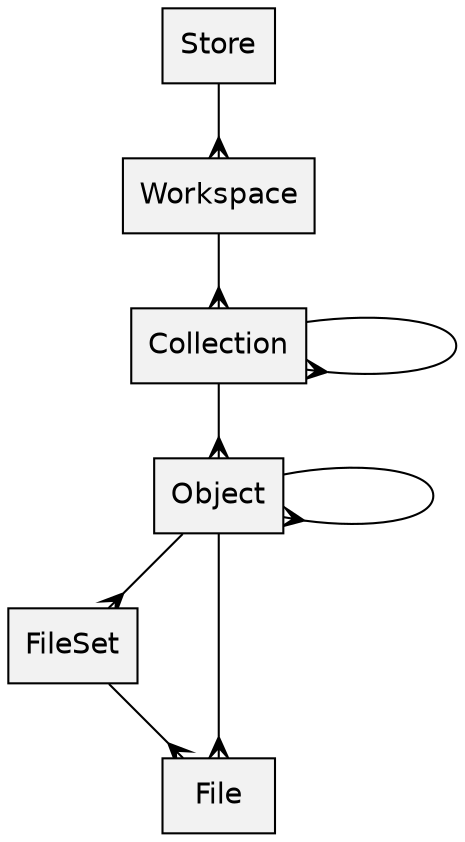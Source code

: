 digraph {
    graph [outputorder = edgesfirst, nodesep = 1]
    node [shape = box, fontname = helvetica, fillcolor = grey95, style = filled]
    edge [arrowhead = crow]

    Store -> Workspace
    Workspace -> Collection -> Object -> FileSet -> File
    Collection -> Collection
    Object -> Object
    Object -> File
}
